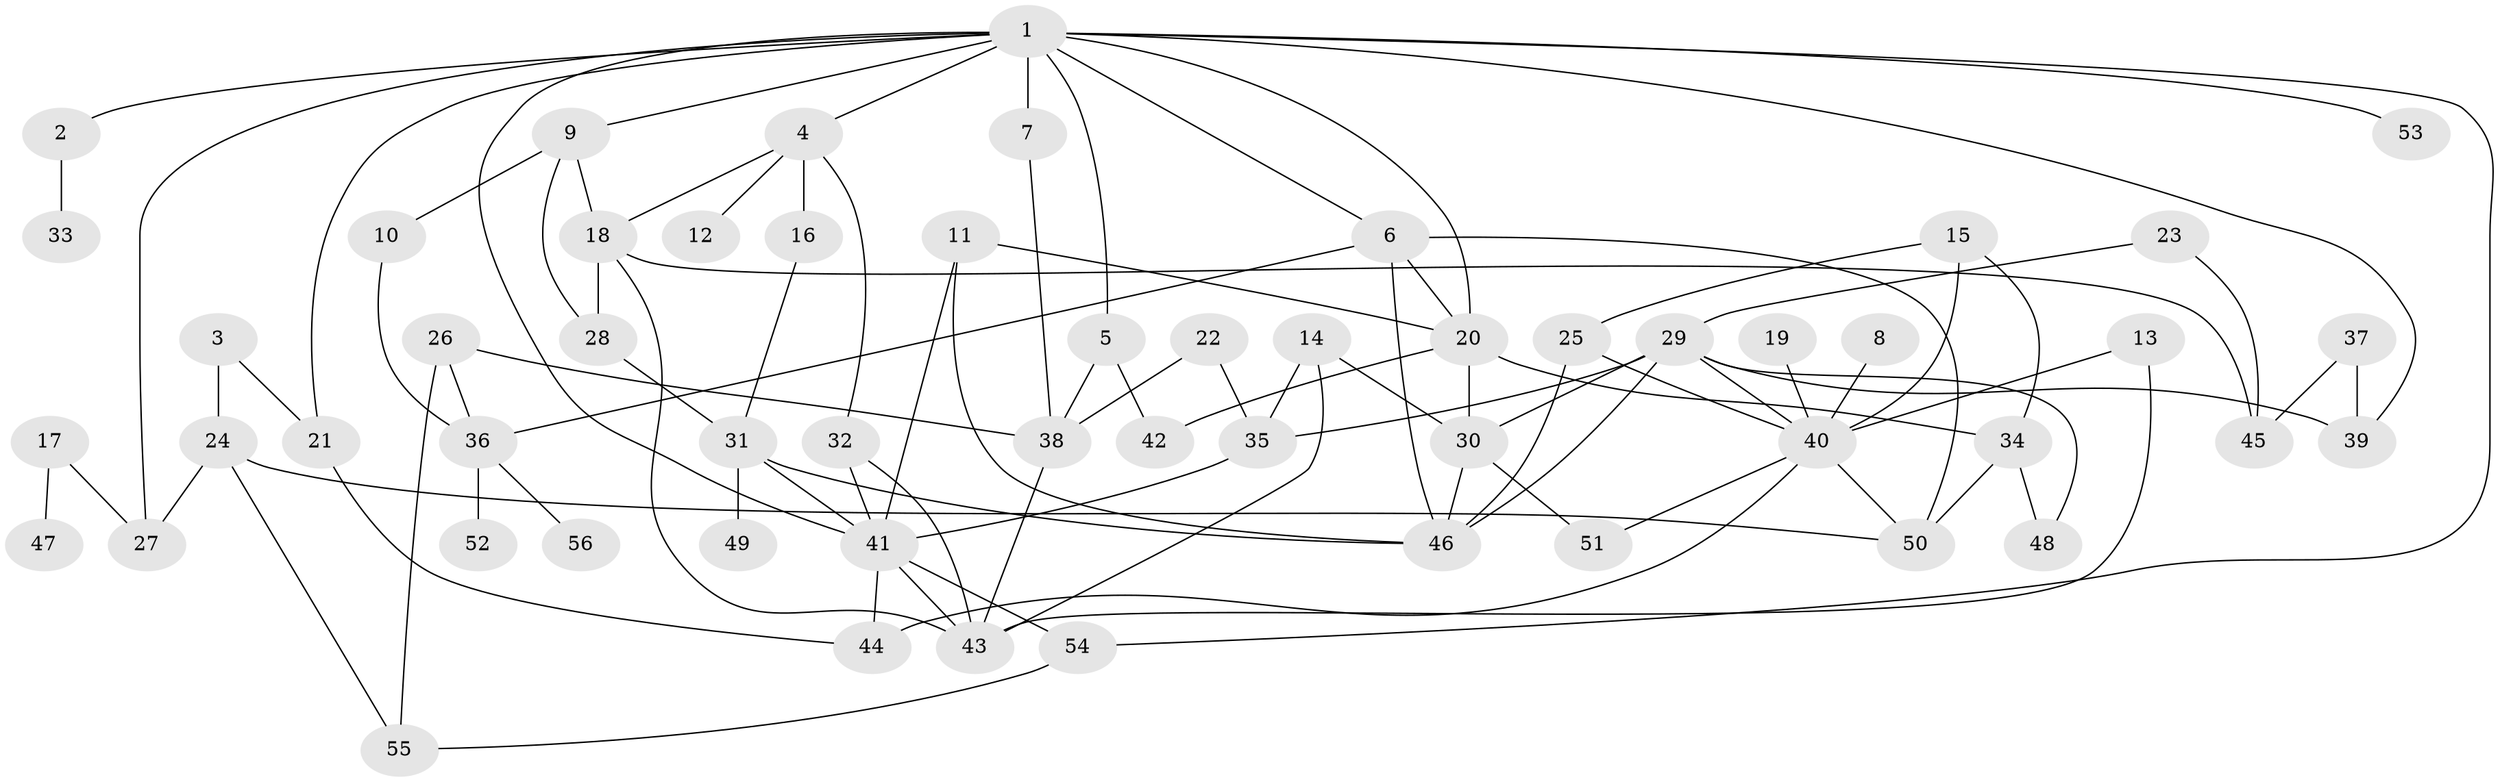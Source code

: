 // original degree distribution, {8: 0.009009009009009009, 6: 0.02702702702702703, 3: 0.3153153153153153, 4: 0.08108108108108109, 2: 0.3333333333333333, 5: 0.04504504504504504, 7: 0.018018018018018018, 10: 0.009009009009009009, 1: 0.16216216216216217}
// Generated by graph-tools (version 1.1) at 2025/25/03/09/25 03:25:31]
// undirected, 56 vertices, 95 edges
graph export_dot {
graph [start="1"]
  node [color=gray90,style=filled];
  1;
  2;
  3;
  4;
  5;
  6;
  7;
  8;
  9;
  10;
  11;
  12;
  13;
  14;
  15;
  16;
  17;
  18;
  19;
  20;
  21;
  22;
  23;
  24;
  25;
  26;
  27;
  28;
  29;
  30;
  31;
  32;
  33;
  34;
  35;
  36;
  37;
  38;
  39;
  40;
  41;
  42;
  43;
  44;
  45;
  46;
  47;
  48;
  49;
  50;
  51;
  52;
  53;
  54;
  55;
  56;
  1 -- 2 [weight=1.0];
  1 -- 4 [weight=1.0];
  1 -- 5 [weight=1.0];
  1 -- 6 [weight=1.0];
  1 -- 7 [weight=1.0];
  1 -- 9 [weight=1.0];
  1 -- 20 [weight=1.0];
  1 -- 21 [weight=1.0];
  1 -- 27 [weight=1.0];
  1 -- 39 [weight=1.0];
  1 -- 41 [weight=1.0];
  1 -- 53 [weight=1.0];
  1 -- 54 [weight=1.0];
  2 -- 33 [weight=1.0];
  3 -- 21 [weight=1.0];
  3 -- 24 [weight=1.0];
  4 -- 12 [weight=1.0];
  4 -- 16 [weight=1.0];
  4 -- 18 [weight=1.0];
  4 -- 32 [weight=1.0];
  5 -- 38 [weight=1.0];
  5 -- 42 [weight=1.0];
  6 -- 20 [weight=1.0];
  6 -- 36 [weight=1.0];
  6 -- 46 [weight=1.0];
  6 -- 50 [weight=1.0];
  7 -- 38 [weight=1.0];
  8 -- 40 [weight=2.0];
  9 -- 10 [weight=1.0];
  9 -- 18 [weight=1.0];
  9 -- 28 [weight=1.0];
  10 -- 36 [weight=1.0];
  11 -- 20 [weight=1.0];
  11 -- 41 [weight=1.0];
  11 -- 46 [weight=1.0];
  13 -- 40 [weight=1.0];
  13 -- 43 [weight=1.0];
  14 -- 30 [weight=1.0];
  14 -- 35 [weight=1.0];
  14 -- 43 [weight=1.0];
  15 -- 25 [weight=1.0];
  15 -- 34 [weight=1.0];
  15 -- 40 [weight=1.0];
  16 -- 31 [weight=1.0];
  17 -- 27 [weight=1.0];
  17 -- 47 [weight=1.0];
  18 -- 28 [weight=1.0];
  18 -- 43 [weight=1.0];
  18 -- 45 [weight=1.0];
  19 -- 40 [weight=1.0];
  20 -- 30 [weight=1.0];
  20 -- 34 [weight=1.0];
  20 -- 42 [weight=1.0];
  21 -- 44 [weight=1.0];
  22 -- 35 [weight=1.0];
  22 -- 38 [weight=1.0];
  23 -- 29 [weight=1.0];
  23 -- 45 [weight=1.0];
  24 -- 27 [weight=1.0];
  24 -- 50 [weight=1.0];
  24 -- 55 [weight=1.0];
  25 -- 40 [weight=1.0];
  25 -- 46 [weight=1.0];
  26 -- 36 [weight=1.0];
  26 -- 38 [weight=1.0];
  26 -- 55 [weight=1.0];
  28 -- 31 [weight=1.0];
  29 -- 30 [weight=1.0];
  29 -- 35 [weight=1.0];
  29 -- 39 [weight=1.0];
  29 -- 40 [weight=1.0];
  29 -- 46 [weight=1.0];
  29 -- 48 [weight=1.0];
  30 -- 46 [weight=1.0];
  30 -- 51 [weight=1.0];
  31 -- 41 [weight=1.0];
  31 -- 46 [weight=1.0];
  31 -- 49 [weight=1.0];
  32 -- 41 [weight=1.0];
  32 -- 43 [weight=2.0];
  34 -- 48 [weight=1.0];
  34 -- 50 [weight=1.0];
  35 -- 41 [weight=1.0];
  36 -- 52 [weight=1.0];
  36 -- 56 [weight=1.0];
  37 -- 39 [weight=2.0];
  37 -- 45 [weight=1.0];
  38 -- 43 [weight=2.0];
  40 -- 44 [weight=1.0];
  40 -- 50 [weight=1.0];
  40 -- 51 [weight=1.0];
  41 -- 43 [weight=1.0];
  41 -- 44 [weight=1.0];
  41 -- 54 [weight=1.0];
  54 -- 55 [weight=1.0];
}
